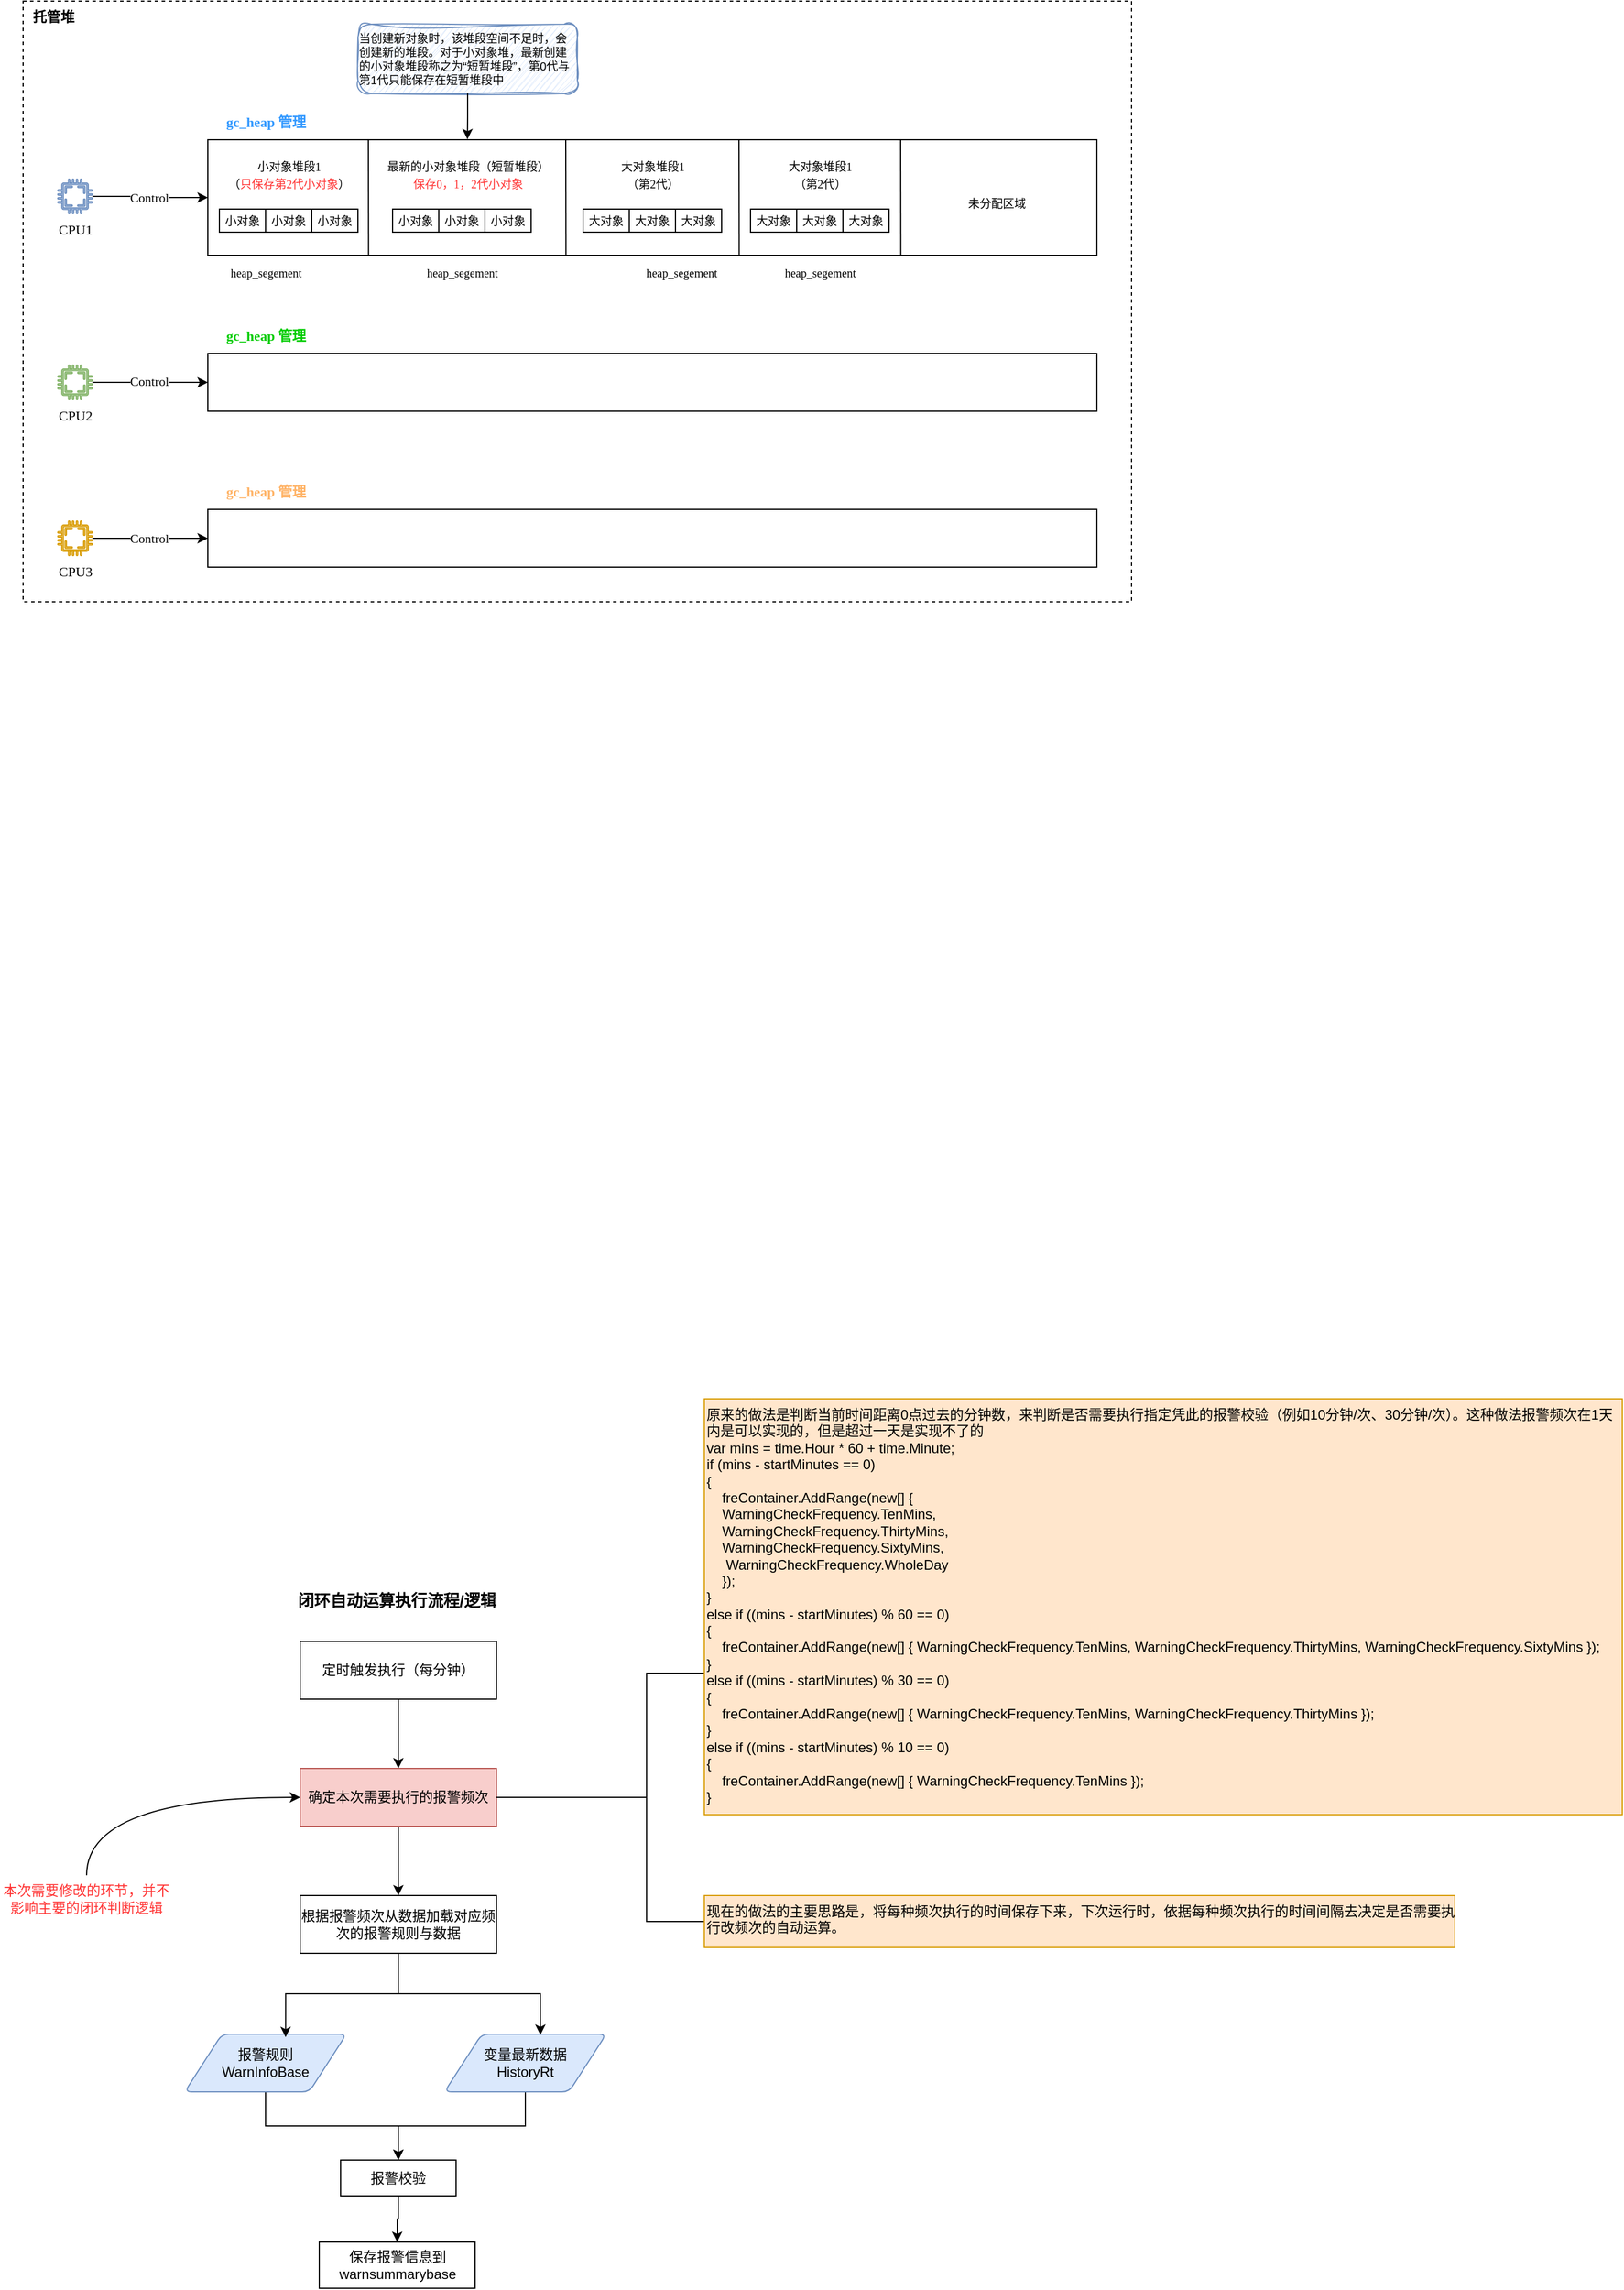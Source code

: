 <mxfile version="22.1.17" type="github">
  <diagram name="Page-1" id="YYMlpaoTQ2fiANM8ZNUl">
    <mxGraphModel dx="1395" dy="789" grid="1" gridSize="10" guides="1" tooltips="1" connect="1" arrows="1" fold="1" page="1" pageScale="1" pageWidth="827" pageHeight="1169" math="0" shadow="0">
      <root>
        <mxCell id="0" />
        <mxCell id="1" parent="0" />
        <mxCell id="S0VNaFS9qRUV_YJMW-pH-2" value="" style="rounded=0;html=1;flipV=1;flipH=1;whiteSpace=wrap;fontFamily=Comic Sans MS;" parent="1" vertex="1">
          <mxGeometry x="210" y="200" width="770" height="100" as="geometry" />
        </mxCell>
        <mxCell id="S0VNaFS9qRUV_YJMW-pH-3" value="" style="rounded=0;whiteSpace=wrap;html=1;flipV=1;flipH=1;fontFamily=Comic Sans MS;" parent="1" vertex="1">
          <mxGeometry x="210" y="385" width="770" height="50" as="geometry" />
        </mxCell>
        <mxCell id="S0VNaFS9qRUV_YJMW-pH-4" value="" style="rounded=0;whiteSpace=wrap;html=1;flipV=1;flipH=1;fontFamily=Comic Sans MS;" parent="1" vertex="1">
          <mxGeometry x="210" y="520" width="770" height="50" as="geometry" />
        </mxCell>
        <mxCell id="S0VNaFS9qRUV_YJMW-pH-8" style="edgeStyle=orthogonalEdgeStyle;rounded=0;orthogonalLoop=1;jettySize=auto;html=1;entryX=0;entryY=0.5;entryDx=0;entryDy=0;fontFamily=Comic Sans MS;" parent="1" source="S0VNaFS9qRUV_YJMW-pH-5" target="S0VNaFS9qRUV_YJMW-pH-2" edge="1">
          <mxGeometry relative="1" as="geometry" />
        </mxCell>
        <mxCell id="S0VNaFS9qRUV_YJMW-pH-12" value="Control" style="edgeLabel;html=1;align=center;verticalAlign=middle;resizable=0;points=[];fontFamily=Comic Sans MS;" parent="S0VNaFS9qRUV_YJMW-pH-8" vertex="1" connectable="0">
          <mxGeometry x="-0.03" y="-1" relative="1" as="geometry">
            <mxPoint as="offset" />
          </mxGeometry>
        </mxCell>
        <mxCell id="S0VNaFS9qRUV_YJMW-pH-5" value="CPU1" style="sketch=0;pointerEvents=1;shadow=0;dashed=0;html=1;strokeColor=#6c8ebf;fillColor=#dae8fc;aspect=fixed;labelPosition=center;verticalLabelPosition=bottom;verticalAlign=top;align=center;outlineConnect=0;shape=mxgraph.vvd.cpu;fontFamily=Comic Sans MS;" parent="1" vertex="1">
          <mxGeometry x="80" y="234" width="30" height="30" as="geometry" />
        </mxCell>
        <mxCell id="S0VNaFS9qRUV_YJMW-pH-9" style="edgeStyle=orthogonalEdgeStyle;rounded=0;orthogonalLoop=1;jettySize=auto;html=1;entryX=0;entryY=0.5;entryDx=0;entryDy=0;fontFamily=Comic Sans MS;" parent="1" source="S0VNaFS9qRUV_YJMW-pH-6" target="S0VNaFS9qRUV_YJMW-pH-3" edge="1">
          <mxGeometry relative="1" as="geometry" />
        </mxCell>
        <mxCell id="S0VNaFS9qRUV_YJMW-pH-13" value="Control" style="edgeLabel;html=1;align=center;verticalAlign=middle;resizable=0;points=[];fontFamily=Comic Sans MS;" parent="S0VNaFS9qRUV_YJMW-pH-9" vertex="1" connectable="0">
          <mxGeometry x="-0.03" y="1" relative="1" as="geometry">
            <mxPoint as="offset" />
          </mxGeometry>
        </mxCell>
        <mxCell id="S0VNaFS9qRUV_YJMW-pH-6" value="CPU2" style="sketch=0;pointerEvents=1;shadow=0;dashed=0;html=1;strokeColor=#82b366;fillColor=#d5e8d4;aspect=fixed;labelPosition=center;verticalLabelPosition=bottom;verticalAlign=top;align=center;outlineConnect=0;shape=mxgraph.vvd.cpu;fontFamily=Comic Sans MS;" parent="1" vertex="1">
          <mxGeometry x="80" y="395" width="30" height="30" as="geometry" />
        </mxCell>
        <mxCell id="S0VNaFS9qRUV_YJMW-pH-10" style="edgeStyle=orthogonalEdgeStyle;rounded=0;orthogonalLoop=1;jettySize=auto;html=1;entryX=0;entryY=0.5;entryDx=0;entryDy=0;fontFamily=Comic Sans MS;" parent="1" source="S0VNaFS9qRUV_YJMW-pH-7" target="S0VNaFS9qRUV_YJMW-pH-4" edge="1">
          <mxGeometry relative="1" as="geometry" />
        </mxCell>
        <mxCell id="S0VNaFS9qRUV_YJMW-pH-14" value="Control" style="edgeLabel;html=1;align=center;verticalAlign=middle;resizable=0;points=[];fontFamily=Comic Sans MS;" parent="S0VNaFS9qRUV_YJMW-pH-10" vertex="1" connectable="0">
          <mxGeometry x="-0.03" relative="1" as="geometry">
            <mxPoint as="offset" />
          </mxGeometry>
        </mxCell>
        <mxCell id="S0VNaFS9qRUV_YJMW-pH-7" value="CPU3" style="sketch=0;pointerEvents=1;shadow=0;dashed=0;html=1;strokeColor=#d79b00;fillColor=#ffe6cc;aspect=fixed;labelPosition=center;verticalLabelPosition=bottom;verticalAlign=top;align=center;outlineConnect=0;shape=mxgraph.vvd.cpu;fontFamily=Comic Sans MS;" parent="1" vertex="1">
          <mxGeometry x="80" y="530" width="30" height="30" as="geometry" />
        </mxCell>
        <mxCell id="S0VNaFS9qRUV_YJMW-pH-15" value="&lt;font color=&quot;#3399ff&quot;&gt;gc_heap 管理&lt;/font&gt;" style="text;html=1;align=center;verticalAlign=middle;resizable=0;points=[];autosize=1;strokeColor=none;fillColor=none;fontStyle=1;fontColor=#E2E8F2;fontFamily=Comic Sans MS;" parent="1" vertex="1">
          <mxGeometry x="210" y="170" width="100" height="30" as="geometry" />
        </mxCell>
        <mxCell id="S0VNaFS9qRUV_YJMW-pH-16" value="&lt;font color=&quot;#00cc00&quot;&gt;gc_heap 管理&lt;/font&gt;" style="text;html=1;align=center;verticalAlign=middle;resizable=0;points=[];autosize=1;strokeColor=none;fillColor=none;fontStyle=1;fontFamily=Comic Sans MS;" parent="1" vertex="1">
          <mxGeometry x="210" y="355" width="100" height="30" as="geometry" />
        </mxCell>
        <mxCell id="S0VNaFS9qRUV_YJMW-pH-17" value="&lt;font color=&quot;#ffb366&quot;&gt;gc_heap 管理&lt;/font&gt;" style="text;html=1;align=center;verticalAlign=middle;resizable=0;points=[];autosize=1;strokeColor=none;fillColor=none;fontStyle=1;fontFamily=Comic Sans MS;" parent="1" vertex="1">
          <mxGeometry x="210" y="490" width="100" height="30" as="geometry" />
        </mxCell>
        <mxCell id="S0VNaFS9qRUV_YJMW-pH-32" value="&lt;font color=&quot;#000000&quot; style=&quot;font-weight: normal; font-size: 10px;&quot;&gt;heap_segement&lt;/font&gt;" style="text;html=1;align=center;verticalAlign=middle;resizable=0;points=[];autosize=1;strokeColor=none;fillColor=none;fontStyle=1;fontColor=#E2E8F2;fontSize=10;fontFamily=Comic Sans MS;" parent="1" vertex="1">
          <mxGeometry x="210" y="300" width="100" height="30" as="geometry" />
        </mxCell>
        <mxCell id="S0VNaFS9qRUV_YJMW-pH-33" value="&lt;font color=&quot;#000000&quot; style=&quot;font-weight: normal; font-size: 10px;&quot;&gt;heap_segement&lt;/font&gt;" style="text;html=1;align=center;verticalAlign=middle;resizable=0;points=[];autosize=1;strokeColor=none;fillColor=none;fontStyle=1;fontColor=#E2E8F2;fontSize=10;fontFamily=Comic Sans MS;" parent="1" vertex="1">
          <mxGeometry x="380" y="300" width="100" height="30" as="geometry" />
        </mxCell>
        <mxCell id="S0VNaFS9qRUV_YJMW-pH-34" value="&lt;font color=&quot;#000000&quot; style=&quot;font-weight: normal; font-size: 10px;&quot;&gt;heap_segement&lt;/font&gt;" style="text;html=1;align=center;verticalAlign=middle;resizable=0;points=[];autosize=1;strokeColor=none;fillColor=none;fontStyle=1;fontColor=#E2E8F2;fontSize=10;fontFamily=Comic Sans MS;" parent="1" vertex="1">
          <mxGeometry x="570" y="300" width="100" height="30" as="geometry" />
        </mxCell>
        <mxCell id="S0VNaFS9qRUV_YJMW-pH-36" value="&lt;span style=&quot;font-size: 10px; font-weight: 400;&quot;&gt;&lt;font color=&quot;#000000&quot;&gt;小对象堆段1&lt;/font&gt;&lt;br&gt;&lt;font color=&quot;#000000&quot;&gt;（&lt;/font&gt;&lt;font color=&quot;#ff3333&quot;&gt;只保存第2代小对象&lt;/font&gt;&lt;font color=&quot;#000000&quot;&gt;）&lt;/font&gt;&lt;/span&gt;" style="text;html=1;align=center;verticalAlign=middle;resizable=0;points=[];autosize=1;strokeColor=none;fillColor=none;fontStyle=1;fontColor=#E2E8F2;fontFamily=Comic Sans MS;" parent="1" vertex="1">
          <mxGeometry x="215" y="210" width="130" height="40" as="geometry" />
        </mxCell>
        <mxCell id="S0VNaFS9qRUV_YJMW-pH-39" value="&lt;font color=&quot;#000000&quot;&gt;&lt;span style=&quot;font-size: 10px; font-weight: 400;&quot;&gt;大对象堆段1&lt;br&gt;（第2代）&lt;/span&gt;&lt;/font&gt;" style="text;html=1;align=center;verticalAlign=middle;resizable=0;points=[];autosize=1;strokeColor=none;fillColor=none;fontStyle=1;fontColor=#E2E8F2;fontFamily=Comic Sans MS;" parent="1" vertex="1">
          <mxGeometry x="555" y="210" width="80" height="40" as="geometry" />
        </mxCell>
        <mxCell id="S0VNaFS9qRUV_YJMW-pH-42" value="&lt;span style=&quot;font-size: 10px; font-weight: 400;&quot;&gt;&lt;font color=&quot;#000000&quot;&gt;最新的小对象堆段（短暂堆段）&lt;/font&gt;&lt;br&gt;&lt;font color=&quot;#ff3333&quot;&gt;保存0，1，2代小对象&lt;/font&gt;&lt;br&gt;&lt;/span&gt;" style="text;html=1;align=center;verticalAlign=middle;resizable=0;points=[];autosize=1;strokeColor=none;fillColor=none;fontStyle=1;fontColor=#E2E8F2;fontFamily=Comic Sans MS;" parent="1" vertex="1">
          <mxGeometry x="355" y="210" width="160" height="40" as="geometry" />
        </mxCell>
        <mxCell id="S0VNaFS9qRUV_YJMW-pH-46" value="&lt;font color=&quot;#000000&quot;&gt;&lt;span style=&quot;font-size: 10px; font-weight: 400;&quot;&gt;大对象堆段1&lt;br&gt;（第2代）&lt;/span&gt;&lt;/font&gt;" style="text;html=1;align=center;verticalAlign=middle;resizable=0;points=[];autosize=1;strokeColor=none;fillColor=none;fontStyle=1;fontColor=#E2E8F2;fontFamily=Comic Sans MS;" parent="1" vertex="1">
          <mxGeometry x="700" y="210" width="80" height="40" as="geometry" />
        </mxCell>
        <mxCell id="S0VNaFS9qRUV_YJMW-pH-47" value="&lt;font color=&quot;#000000&quot; style=&quot;font-weight: normal; font-size: 10px;&quot;&gt;heap_segement&lt;/font&gt;" style="text;html=1;align=center;verticalAlign=middle;resizable=0;points=[];autosize=1;strokeColor=none;fillColor=none;fontStyle=1;fontColor=#E2E8F2;fontSize=10;fontFamily=Comic Sans MS;" parent="1" vertex="1">
          <mxGeometry x="690" y="300" width="100" height="30" as="geometry" />
        </mxCell>
        <mxCell id="S0VNaFS9qRUV_YJMW-pH-48" value="&lt;font color=&quot;#000000&quot;&gt;&lt;span style=&quot;font-size: 10px; font-weight: 400;&quot;&gt;未分配区域&lt;/span&gt;&lt;/font&gt;" style="text;html=1;align=center;verticalAlign=middle;resizable=0;points=[];autosize=1;strokeColor=none;fillColor=none;fontStyle=1;fontColor=#E2E8F2;fontFamily=Comic Sans MS;" parent="1" vertex="1">
          <mxGeometry x="858" y="240" width="70" height="30" as="geometry" />
        </mxCell>
        <mxCell id="S0VNaFS9qRUV_YJMW-pH-52" value="" style="endArrow=none;html=1;rounded=0;fontFamily=Comic Sans MS;exitX=0.666;exitY=0;exitDx=0;exitDy=0;exitPerimeter=0;" parent="1" edge="1">
          <mxGeometry width="50" height="50" relative="1" as="geometry">
            <mxPoint x="810.18" y="300" as="sourcePoint" />
            <mxPoint x="810" y="200" as="targetPoint" />
          </mxGeometry>
        </mxCell>
        <mxCell id="S0VNaFS9qRUV_YJMW-pH-54" value="" style="endArrow=none;html=1;rounded=0;fontFamily=Comic Sans MS;exitX=0.666;exitY=0;exitDx=0;exitDy=0;exitPerimeter=0;" parent="1" edge="1">
          <mxGeometry width="50" height="50" relative="1" as="geometry">
            <mxPoint x="349.18" y="300" as="sourcePoint" />
            <mxPoint x="349" y="200" as="targetPoint" />
          </mxGeometry>
        </mxCell>
        <mxCell id="S0VNaFS9qRUV_YJMW-pH-55" value="" style="endArrow=none;html=1;rounded=0;fontFamily=Comic Sans MS;exitX=0.666;exitY=0;exitDx=0;exitDy=0;exitPerimeter=0;" parent="1" edge="1">
          <mxGeometry width="50" height="50" relative="1" as="geometry">
            <mxPoint x="520.18" y="300" as="sourcePoint" />
            <mxPoint x="520" y="200" as="targetPoint" />
          </mxGeometry>
        </mxCell>
        <mxCell id="S0VNaFS9qRUV_YJMW-pH-56" value="" style="endArrow=none;html=1;rounded=0;fontFamily=Comic Sans MS;exitX=0.666;exitY=0;exitDx=0;exitDy=0;exitPerimeter=0;" parent="1" edge="1">
          <mxGeometry width="50" height="50" relative="1" as="geometry">
            <mxPoint x="670.18" y="300" as="sourcePoint" />
            <mxPoint x="670" y="200" as="targetPoint" />
          </mxGeometry>
        </mxCell>
        <mxCell id="S0VNaFS9qRUV_YJMW-pH-61" value="" style="group" parent="1" vertex="1" connectable="0">
          <mxGeometry x="220" y="260" width="120" height="20" as="geometry" />
        </mxCell>
        <mxCell id="S0VNaFS9qRUV_YJMW-pH-58" value="小对象" style="rounded=0;whiteSpace=wrap;html=1;fontSize=10;" parent="S0VNaFS9qRUV_YJMW-pH-61" vertex="1">
          <mxGeometry width="40" height="20" as="geometry" />
        </mxCell>
        <mxCell id="S0VNaFS9qRUV_YJMW-pH-59" value="小对象" style="rounded=0;whiteSpace=wrap;html=1;fontSize=10;" parent="S0VNaFS9qRUV_YJMW-pH-61" vertex="1">
          <mxGeometry x="40" width="40" height="20" as="geometry" />
        </mxCell>
        <mxCell id="S0VNaFS9qRUV_YJMW-pH-60" value="小对象" style="rounded=0;whiteSpace=wrap;html=1;fontSize=10;" parent="S0VNaFS9qRUV_YJMW-pH-61" vertex="1">
          <mxGeometry x="80" width="40" height="20" as="geometry" />
        </mxCell>
        <mxCell id="S0VNaFS9qRUV_YJMW-pH-62" value="" style="group" parent="1" vertex="1" connectable="0">
          <mxGeometry x="370" y="260" width="120" height="20" as="geometry" />
        </mxCell>
        <mxCell id="S0VNaFS9qRUV_YJMW-pH-63" value="小对象" style="rounded=0;whiteSpace=wrap;html=1;fontSize=10;" parent="S0VNaFS9qRUV_YJMW-pH-62" vertex="1">
          <mxGeometry width="40" height="20" as="geometry" />
        </mxCell>
        <mxCell id="S0VNaFS9qRUV_YJMW-pH-64" value="小对象" style="rounded=0;whiteSpace=wrap;html=1;fontSize=10;" parent="S0VNaFS9qRUV_YJMW-pH-62" vertex="1">
          <mxGeometry x="40" width="40" height="20" as="geometry" />
        </mxCell>
        <mxCell id="S0VNaFS9qRUV_YJMW-pH-65" value="小对象" style="rounded=0;whiteSpace=wrap;html=1;fontSize=10;" parent="S0VNaFS9qRUV_YJMW-pH-62" vertex="1">
          <mxGeometry x="80" width="40" height="20" as="geometry" />
        </mxCell>
        <mxCell id="S0VNaFS9qRUV_YJMW-pH-77" value="大对象" style="rounded=0;whiteSpace=wrap;html=1;fontSize=10;" parent="1" vertex="1">
          <mxGeometry x="535" y="260" width="40" height="20" as="geometry" />
        </mxCell>
        <mxCell id="S0VNaFS9qRUV_YJMW-pH-78" value="大对象" style="rounded=0;whiteSpace=wrap;html=1;fontSize=10;" parent="1" vertex="1">
          <mxGeometry x="575" y="260" width="40" height="20" as="geometry" />
        </mxCell>
        <mxCell id="S0VNaFS9qRUV_YJMW-pH-79" value="大对象" style="rounded=0;whiteSpace=wrap;html=1;fontSize=10;" parent="1" vertex="1">
          <mxGeometry x="615" y="260" width="40" height="20" as="geometry" />
        </mxCell>
        <mxCell id="S0VNaFS9qRUV_YJMW-pH-80" value="大对象" style="rounded=0;whiteSpace=wrap;html=1;fontSize=10;" parent="1" vertex="1">
          <mxGeometry x="680" y="260" width="40" height="20" as="geometry" />
        </mxCell>
        <mxCell id="S0VNaFS9qRUV_YJMW-pH-81" value="大对象" style="rounded=0;whiteSpace=wrap;html=1;fontSize=10;" parent="1" vertex="1">
          <mxGeometry x="720" y="260" width="40" height="20" as="geometry" />
        </mxCell>
        <mxCell id="S0VNaFS9qRUV_YJMW-pH-82" value="大对象" style="rounded=0;whiteSpace=wrap;html=1;fontSize=10;" parent="1" vertex="1">
          <mxGeometry x="760" y="260" width="40" height="20" as="geometry" />
        </mxCell>
        <mxCell id="S0VNaFS9qRUV_YJMW-pH-86" value="&lt;h1 style=&quot;border-color: var(--border-color); text-align: left; font-size: 10px;&quot;&gt;&lt;span style=&quot;font-weight: normal;&quot;&gt;当创建新对象时，该堆段空间不足时，会创建新的堆段。对于小对象堆，最新创建的小对象堆段称之为“短暂堆段”，第0代与第1代只能保存在短暂堆段中&lt;/span&gt;&lt;/h1&gt;" style="rounded=1;whiteSpace=wrap;html=1;fillColor=#dae8fc;strokeColor=#6c8ebf;glass=0;shadow=0;arcSize=19;sketch=1;curveFitting=1;jiggle=2;" parent="1" vertex="1">
          <mxGeometry x="340" y="100" width="190" height="60" as="geometry" />
        </mxCell>
        <mxCell id="S0VNaFS9qRUV_YJMW-pH-88" style="edgeStyle=orthogonalEdgeStyle;rounded=0;orthogonalLoop=1;jettySize=auto;html=1;entryX=0.708;entryY=1.004;entryDx=0;entryDy=0;entryPerimeter=0;" parent="1" source="S0VNaFS9qRUV_YJMW-pH-86" target="S0VNaFS9qRUV_YJMW-pH-2" edge="1">
          <mxGeometry relative="1" as="geometry" />
        </mxCell>
        <mxCell id="S0VNaFS9qRUV_YJMW-pH-89" value="" style="rounded=0;whiteSpace=wrap;html=1;fillColor=none;dashed=1;" parent="1" vertex="1">
          <mxGeometry x="50" y="80" width="960" height="520" as="geometry" />
        </mxCell>
        <mxCell id="S0VNaFS9qRUV_YJMW-pH-91" value="托管堆" style="text;html=1;strokeColor=none;fillColor=none;align=center;verticalAlign=middle;whiteSpace=wrap;rounded=0;fontStyle=1" parent="1" vertex="1">
          <mxGeometry x="54" y="84" width="45" height="20" as="geometry" />
        </mxCell>
        <mxCell id="RM_DNBoIyFj4-0sKsuwx-12" style="edgeStyle=orthogonalEdgeStyle;rounded=0;orthogonalLoop=1;jettySize=auto;html=1;" edge="1" parent="1" source="RM_DNBoIyFj4-0sKsuwx-1" target="RM_DNBoIyFj4-0sKsuwx-3">
          <mxGeometry relative="1" as="geometry" />
        </mxCell>
        <mxCell id="RM_DNBoIyFj4-0sKsuwx-1" value="定时触发执行（每分钟）" style="rounded=0;whiteSpace=wrap;html=1;" vertex="1" parent="1">
          <mxGeometry x="290" y="1500" width="170" height="50" as="geometry" />
        </mxCell>
        <mxCell id="RM_DNBoIyFj4-0sKsuwx-13" style="edgeStyle=orthogonalEdgeStyle;rounded=0;orthogonalLoop=1;jettySize=auto;html=1;entryX=0.5;entryY=0;entryDx=0;entryDy=0;" edge="1" parent="1" source="RM_DNBoIyFj4-0sKsuwx-3" target="RM_DNBoIyFj4-0sKsuwx-4">
          <mxGeometry relative="1" as="geometry" />
        </mxCell>
        <mxCell id="RM_DNBoIyFj4-0sKsuwx-3" value="确定本次需要执行的报警频次" style="rounded=0;whiteSpace=wrap;html=1;fillColor=#f8cecc;strokeColor=#b85450;" vertex="1" parent="1">
          <mxGeometry x="290" y="1610" width="170" height="50" as="geometry" />
        </mxCell>
        <mxCell id="RM_DNBoIyFj4-0sKsuwx-4" value="根据报警频次从数据加载对应频次的报警规则与数据" style="rounded=0;whiteSpace=wrap;html=1;" vertex="1" parent="1">
          <mxGeometry x="290" y="1720" width="170" height="50" as="geometry" />
        </mxCell>
        <mxCell id="RM_DNBoIyFj4-0sKsuwx-10" style="edgeStyle=orthogonalEdgeStyle;rounded=0;orthogonalLoop=1;jettySize=auto;html=1;entryX=0.5;entryY=0;entryDx=0;entryDy=0;" edge="1" parent="1" source="RM_DNBoIyFj4-0sKsuwx-5" target="RM_DNBoIyFj4-0sKsuwx-9">
          <mxGeometry relative="1" as="geometry" />
        </mxCell>
        <mxCell id="RM_DNBoIyFj4-0sKsuwx-5" value="报警规则&lt;br&gt;WarnInfoBase" style="shape=parallelogram;html=1;strokeWidth=1;perimeter=parallelogramPerimeter;whiteSpace=wrap;rounded=1;arcSize=12;size=0.23;fillColor=#dae8fc;strokeColor=#6c8ebf;" vertex="1" parent="1">
          <mxGeometry x="190" y="1840" width="140" height="50" as="geometry" />
        </mxCell>
        <mxCell id="RM_DNBoIyFj4-0sKsuwx-11" style="edgeStyle=orthogonalEdgeStyle;rounded=0;orthogonalLoop=1;jettySize=auto;html=1;" edge="1" parent="1" source="RM_DNBoIyFj4-0sKsuwx-6" target="RM_DNBoIyFj4-0sKsuwx-9">
          <mxGeometry relative="1" as="geometry" />
        </mxCell>
        <mxCell id="RM_DNBoIyFj4-0sKsuwx-6" value="变量最新数据&lt;br&gt;HistoryRt" style="shape=parallelogram;html=1;strokeWidth=1;perimeter=parallelogramPerimeter;whiteSpace=wrap;rounded=1;arcSize=12;size=0.23;fillColor=#dae8fc;strokeColor=#6c8ebf;" vertex="1" parent="1">
          <mxGeometry x="415" y="1840" width="140" height="50" as="geometry" />
        </mxCell>
        <mxCell id="RM_DNBoIyFj4-0sKsuwx-7" style="edgeStyle=orthogonalEdgeStyle;rounded=0;orthogonalLoop=1;jettySize=auto;html=1;entryX=0.624;entryY=0.053;entryDx=0;entryDy=0;entryPerimeter=0;" edge="1" parent="1" source="RM_DNBoIyFj4-0sKsuwx-4" target="RM_DNBoIyFj4-0sKsuwx-5">
          <mxGeometry relative="1" as="geometry" />
        </mxCell>
        <mxCell id="RM_DNBoIyFj4-0sKsuwx-8" style="edgeStyle=orthogonalEdgeStyle;rounded=0;orthogonalLoop=1;jettySize=auto;html=1;entryX=0.593;entryY=0.013;entryDx=0;entryDy=0;entryPerimeter=0;" edge="1" parent="1" source="RM_DNBoIyFj4-0sKsuwx-4" target="RM_DNBoIyFj4-0sKsuwx-6">
          <mxGeometry relative="1" as="geometry" />
        </mxCell>
        <mxCell id="RM_DNBoIyFj4-0sKsuwx-16" style="edgeStyle=orthogonalEdgeStyle;rounded=0;orthogonalLoop=1;jettySize=auto;html=1;entryX=0.5;entryY=0;entryDx=0;entryDy=0;" edge="1" parent="1" source="RM_DNBoIyFj4-0sKsuwx-9" target="RM_DNBoIyFj4-0sKsuwx-14">
          <mxGeometry relative="1" as="geometry" />
        </mxCell>
        <mxCell id="RM_DNBoIyFj4-0sKsuwx-9" value="报警校验" style="rounded=0;whiteSpace=wrap;html=1;" vertex="1" parent="1">
          <mxGeometry x="325" y="1949" width="100" height="31" as="geometry" />
        </mxCell>
        <mxCell id="RM_DNBoIyFj4-0sKsuwx-14" value="保存报警信息到&lt;br&gt;warnsummarybase" style="rounded=0;whiteSpace=wrap;html=1;" vertex="1" parent="1">
          <mxGeometry x="306.5" y="2020" width="135" height="40" as="geometry" />
        </mxCell>
        <mxCell id="RM_DNBoIyFj4-0sKsuwx-20" value="" style="strokeWidth=1;html=1;shape=mxgraph.flowchart.annotation_2;align=left;labelPosition=right;pointerEvents=1;" vertex="1" parent="1">
          <mxGeometry x="540" y="1527.5" width="100" height="215" as="geometry" />
        </mxCell>
        <mxCell id="RM_DNBoIyFj4-0sKsuwx-21" style="edgeStyle=orthogonalEdgeStyle;rounded=0;orthogonalLoop=1;jettySize=auto;html=1;entryX=0;entryY=0.5;entryDx=0;entryDy=0;entryPerimeter=0;endArrow=none;endFill=0;" edge="1" parent="1" source="RM_DNBoIyFj4-0sKsuwx-3" target="RM_DNBoIyFj4-0sKsuwx-20">
          <mxGeometry relative="1" as="geometry" />
        </mxCell>
        <mxCell id="RM_DNBoIyFj4-0sKsuwx-22" value="原来的做法是判断当前时间距离0点过去的分钟数，来判断是否需要执行指定凭此的报警校验（例如10分钟/次、30分钟/次）。这种做法报警频次在1天内是可以实现的，但是超过一天是实现不了的&lt;br&gt;&lt;div style=&quot;border-color: var(--border-color);&quot;&gt;var mins = time.Hour * 60 + time.Minute;&lt;/div&gt;&lt;div style=&quot;border-color: var(--border-color);&quot;&gt;if (mins - startMinutes == 0)&lt;/div&gt;&lt;div style=&quot;border-color: var(--border-color);&quot;&gt;{&lt;/div&gt;&lt;div style=&quot;border-color: var(--border-color);&quot;&gt;&amp;nbsp; &amp;nbsp; freContainer.AddRange(new[] {&amp;nbsp;&lt;/div&gt;&lt;div style=&quot;border-color: var(--border-color);&quot;&gt;&lt;span style=&quot;white-space: pre;&quot;&gt;&amp;nbsp;&amp;nbsp;&amp;nbsp;&amp;nbsp;&lt;/span&gt;WarningCheckFrequency.TenMins,&amp;nbsp;&lt;/div&gt;&lt;div style=&quot;border-color: var(--border-color);&quot;&gt;&lt;span style=&quot;border-color: var(--border-color);&quot;&gt;&lt;span style=&quot;white-space: pre;&quot;&gt;&amp;nbsp;&amp;nbsp;&amp;nbsp;&amp;nbsp;&lt;/span&gt;&lt;/span&gt;WarningCheckFrequency.ThirtyMins,&amp;nbsp;&lt;/div&gt;&lt;div style=&quot;border-color: var(--border-color);&quot;&gt;&lt;span style=&quot;border-color: var(--border-color);&quot;&gt;&lt;span style=&quot;white-space: pre;&quot;&gt;&amp;nbsp;&amp;nbsp;&amp;nbsp;&amp;nbsp;&lt;/span&gt;&lt;/span&gt;WarningCheckFrequency.SixtyMins,&lt;/div&gt;&lt;div style=&quot;border-color: var(--border-color);&quot;&gt;&amp;nbsp;&lt;span style=&quot;border-color: var(--border-color);&quot;&gt;&lt;span style=&quot;white-space: pre;&quot;&gt;&amp;nbsp;&amp;nbsp;&amp;nbsp;&amp;nbsp;&lt;/span&gt;&lt;/span&gt;WarningCheckFrequency.WholeDay&amp;nbsp;&lt;/div&gt;&lt;div style=&quot;border-color: var(--border-color);&quot;&gt;&amp;nbsp; &amp;nbsp; });&lt;/div&gt;&lt;div style=&quot;border-color: var(--border-color);&quot;&gt;}&lt;/div&gt;&lt;div style=&quot;border-color: var(--border-color);&quot;&gt;else if ((mins - startMinutes) % 60 == 0)&lt;/div&gt;&lt;div style=&quot;border-color: var(--border-color);&quot;&gt;{&lt;/div&gt;&lt;div style=&quot;border-color: var(--border-color);&quot;&gt;&amp;nbsp; &amp;nbsp; freContainer.AddRange(new[] { WarningCheckFrequency.TenMins, WarningCheckFrequency.ThirtyMins, WarningCheckFrequency.SixtyMins });&lt;/div&gt;&lt;div style=&quot;border-color: var(--border-color);&quot;&gt;}&lt;/div&gt;&lt;div style=&quot;border-color: var(--border-color);&quot;&gt;else if ((mins - startMinutes) % 30 == 0)&lt;/div&gt;&lt;div style=&quot;border-color: var(--border-color);&quot;&gt;{&lt;/div&gt;&lt;div style=&quot;border-color: var(--border-color);&quot;&gt;&amp;nbsp; &amp;nbsp; freContainer.AddRange(new[] { WarningCheckFrequency.TenMins, WarningCheckFrequency.ThirtyMins });&lt;/div&gt;&lt;div style=&quot;border-color: var(--border-color);&quot;&gt;}&lt;/div&gt;&lt;div style=&quot;border-color: var(--border-color);&quot;&gt;else if ((mins - startMinutes) % 10 == 0)&lt;/div&gt;&lt;div style=&quot;border-color: var(--border-color);&quot;&gt;{&lt;/div&gt;&lt;div style=&quot;border-color: var(--border-color);&quot;&gt;&amp;nbsp; &amp;nbsp; freContainer.AddRange(new[] { WarningCheckFrequency.TenMins });&lt;/div&gt;&lt;div style=&quot;border-color: var(--border-color);&quot;&gt;}&lt;/div&gt;&lt;div style=&quot;border-color: var(--border-color);&quot;&gt;&lt;br style=&quot;border-color: var(--border-color);&quot;&gt;&lt;/div&gt;" style="rounded=0;whiteSpace=wrap;html=1;fillColor=#ffe6cc;strokeColor=#d79b00;align=left;verticalAlign=top;" vertex="1" parent="1">
          <mxGeometry x="640" y="1290" width="795" height="360" as="geometry" />
        </mxCell>
        <mxCell id="RM_DNBoIyFj4-0sKsuwx-25" value="现在的做法的主要思路是，将每种频次执行的时间保存下来，下次运行时，依据每种频次执行的时间间隔去决定是否需要执行改频次的自动运算。" style="rounded=0;whiteSpace=wrap;html=1;fillColor=#ffe6cc;strokeColor=#d79b00;align=left;verticalAlign=top;" vertex="1" parent="1">
          <mxGeometry x="640" y="1720" width="650" height="45" as="geometry" />
        </mxCell>
        <mxCell id="RM_DNBoIyFj4-0sKsuwx-26" value="&lt;b&gt;&lt;font style=&quot;font-size: 14px;&quot;&gt;闭环自动运算执行流程/逻辑&lt;/font&gt;&lt;/b&gt;" style="text;html=1;strokeColor=none;fillColor=none;align=center;verticalAlign=middle;whiteSpace=wrap;rounded=0;" vertex="1" parent="1">
          <mxGeometry x="254" y="1450" width="240" height="30" as="geometry" />
        </mxCell>
        <mxCell id="RM_DNBoIyFj4-0sKsuwx-29" style="edgeStyle=orthogonalEdgeStyle;rounded=0;orthogonalLoop=1;jettySize=auto;html=1;entryX=0;entryY=0.5;entryDx=0;entryDy=0;exitX=0.5;exitY=0;exitDx=0;exitDy=0;curved=1;" edge="1" parent="1" source="RM_DNBoIyFj4-0sKsuwx-28" target="RM_DNBoIyFj4-0sKsuwx-3">
          <mxGeometry relative="1" as="geometry" />
        </mxCell>
        <mxCell id="RM_DNBoIyFj4-0sKsuwx-28" value="&lt;font color=&quot;#ff3333&quot;&gt;本次需要修改的环节，并不影响主要的闭环判断逻辑&lt;/font&gt;" style="text;html=1;strokeColor=none;fillColor=none;align=center;verticalAlign=middle;whiteSpace=wrap;rounded=0;" vertex="1" parent="1">
          <mxGeometry x="30" y="1702.5" width="150" height="40" as="geometry" />
        </mxCell>
      </root>
    </mxGraphModel>
  </diagram>
</mxfile>
